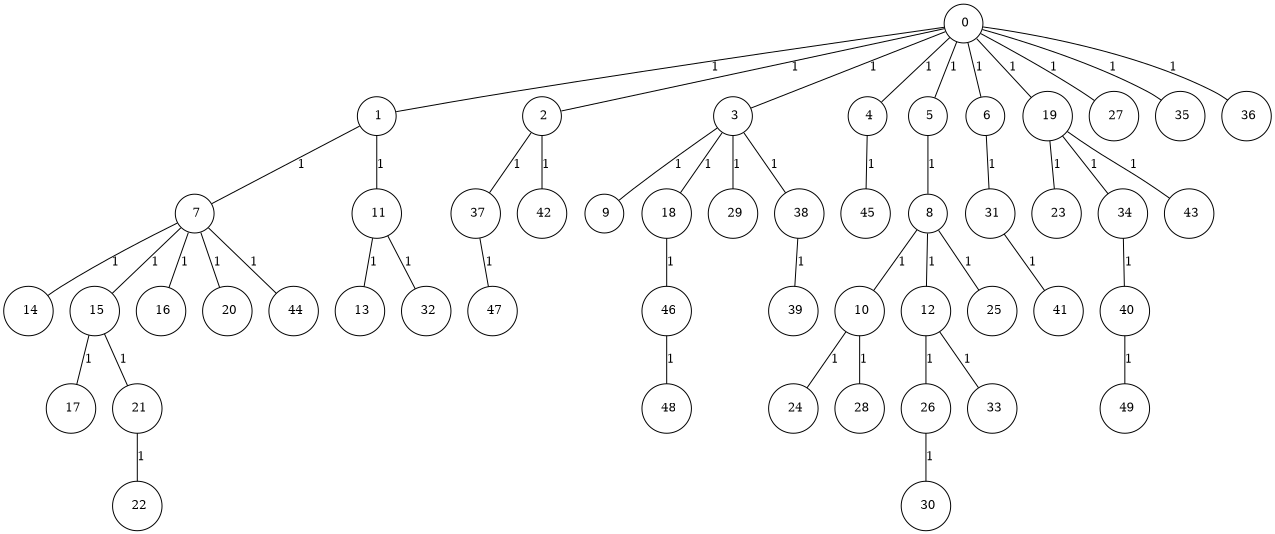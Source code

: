 graph G {
size="8.5,11;"
ratio = "expand;"
fixedsize="true;"
overlap="scale;"
node[shape=circle,width=.12,hight=.12,fontsize=12]
edge[fontsize=12]

0[label=" 0" color=black, pos="0.28777101,0.59934686!"];
1[label=" 1" color=black, pos="2.6748726,1.7095671!"];
2[label=" 2" color=black, pos="1.5464091,2.2068928!"];
3[label=" 3" color=black, pos="1.1884838,0.46752973!"];
4[label=" 4" color=black, pos="1.3747637,0.47611552!"];
5[label=" 5" color=black, pos="2.1339154,0.019433696!"];
6[label=" 6" color=black, pos="2.2382205,2.7318648!"];
7[label=" 7" color=black, pos="1.2326837,1.7070557!"];
8[label=" 8" color=black, pos="1.4385989,0.63049078!"];
9[label=" 9" color=black, pos="2.0827224,1.9954902!"];
10[label=" 10" color=black, pos="1.2973761,0.99747834!"];
11[label=" 11" color=black, pos="0.55932695,1.716441!"];
12[label=" 12" color=black, pos="2.9265513,2.042576!"];
13[label=" 13" color=black, pos="1.2290794,2.1603382!"];
14[label=" 14" color=black, pos="1.6147825,0.37206767!"];
15[label=" 15" color=black, pos="2.2257358,1.3679209!"];
16[label=" 16" color=black, pos="0.38552602,1.7778061!"];
17[label=" 17" color=black, pos="1.3384695,1.09738!"];
18[label=" 18" color=black, pos="1.9756794,2.1217056!"];
19[label=" 19" color=black, pos="2.5598664,1.469097!"];
20[label=" 20" color=black, pos="1.0307031,1.5468846!"];
21[label=" 21" color=black, pos="0.57368275,0.72708242!"];
22[label=" 22" color=black, pos="1.5994257,2.0359314!"];
23[label=" 23" color=black, pos="0.17827351,0.48949618!"];
24[label=" 24" color=black, pos="0.40226396,1.032048!"];
25[label=" 25" color=black, pos="2.0405986,2.3765791!"];
26[label=" 26" color=black, pos="2.2242864,1.5512843!"];
27[label=" 27" color=black, pos="1.3364313,0.27057062!"];
28[label=" 28" color=black, pos="1.5320543,0.62691691!"];
29[label=" 29" color=black, pos="0.52467792,2.2942023!"];
30[label=" 30" color=black, pos="2.4531494,1.9492651!"];
31[label=" 31" color=black, pos="0.73398606,2.1952225!"];
32[label=" 32" color=black, pos="1.7060636,0.87698351!"];
33[label=" 33" color=black, pos="2.3566984,0.76294023!"];
34[label=" 34" color=black, pos="2.7518474,2.3651377!"];
35[label=" 35" color=black, pos="0.33460583,2.4554131!"];
36[label=" 36" color=black, pos="2.4531635,1.9723972!"];
37[label=" 37" color=black, pos="1.4363294,0.10194501!"];
38[label=" 38" color=black, pos="0.59673329,0.52090171!"];
39[label=" 39" color=black, pos="1.4899714,1.4669694!"];
40[label=" 40" color=black, pos="1.9433946,0.94269729!"];
41[label=" 41" color=black, pos="2.5975155,2.8810779!"];
42[label=" 42" color=black, pos="0.019862041,2.4376417!"];
43[label=" 43" color=black, pos="1.8819238,0.22112801!"];
44[label=" 44" color=black, pos="0.97538481,0.31292867!"];
45[label=" 45" color=black, pos="0.46012477,2.3011929!"];
46[label=" 46" color=black, pos="0.46608381,0.38757741!"];
47[label=" 47" color=black, pos="2.5382188,2.1520903!"];
48[label=" 48" color=black, pos="2.1984997,1.7817064!"];
49[label=" 49" color=black, pos="0.80042511,0.14537815!"];
0--1[label="1"]
0--2[label="1"]
0--3[label="1"]
0--4[label="1"]
0--5[label="1"]
0--6[label="1"]
0--19[label="1"]
0--27[label="1"]
0--35[label="1"]
0--36[label="1"]
1--7[label="1"]
1--11[label="1"]
2--37[label="1"]
2--42[label="1"]
3--9[label="1"]
3--18[label="1"]
3--29[label="1"]
3--38[label="1"]
4--45[label="1"]
5--8[label="1"]
6--31[label="1"]
7--14[label="1"]
7--15[label="1"]
7--16[label="1"]
7--20[label="1"]
7--44[label="1"]
8--10[label="1"]
8--12[label="1"]
8--25[label="1"]
10--24[label="1"]
10--28[label="1"]
11--13[label="1"]
11--32[label="1"]
12--26[label="1"]
12--33[label="1"]
15--17[label="1"]
15--21[label="1"]
18--46[label="1"]
19--23[label="1"]
19--34[label="1"]
19--43[label="1"]
21--22[label="1"]
26--30[label="1"]
31--41[label="1"]
34--40[label="1"]
37--47[label="1"]
38--39[label="1"]
40--49[label="1"]
46--48[label="1"]

}
